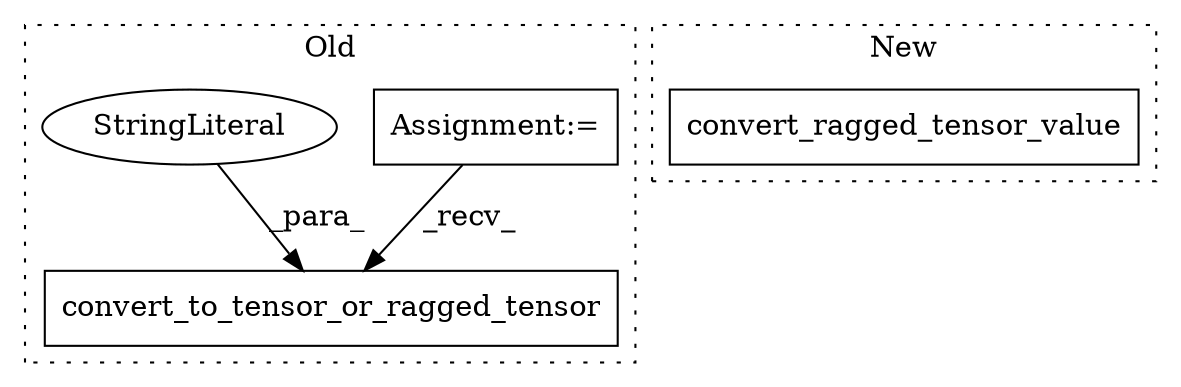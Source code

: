 digraph G {
subgraph cluster0 {
1 [label="convert_to_tensor_or_ragged_tensor" a="32" s="18310,18367" l="35,1" shape="box"];
3 [label="Assignment:=" a="7" s="17174" l="13" shape="box"];
4 [label="StringLiteral" a="45" s="18359" l="8" shape="ellipse"];
label = "Old";
style="dotted";
}
subgraph cluster1 {
2 [label="convert_ragged_tensor_value" a="32" s="18367,18408" l="28,1" shape="box"];
label = "New";
style="dotted";
}
3 -> 1 [label="_recv_"];
4 -> 1 [label="_para_"];
}